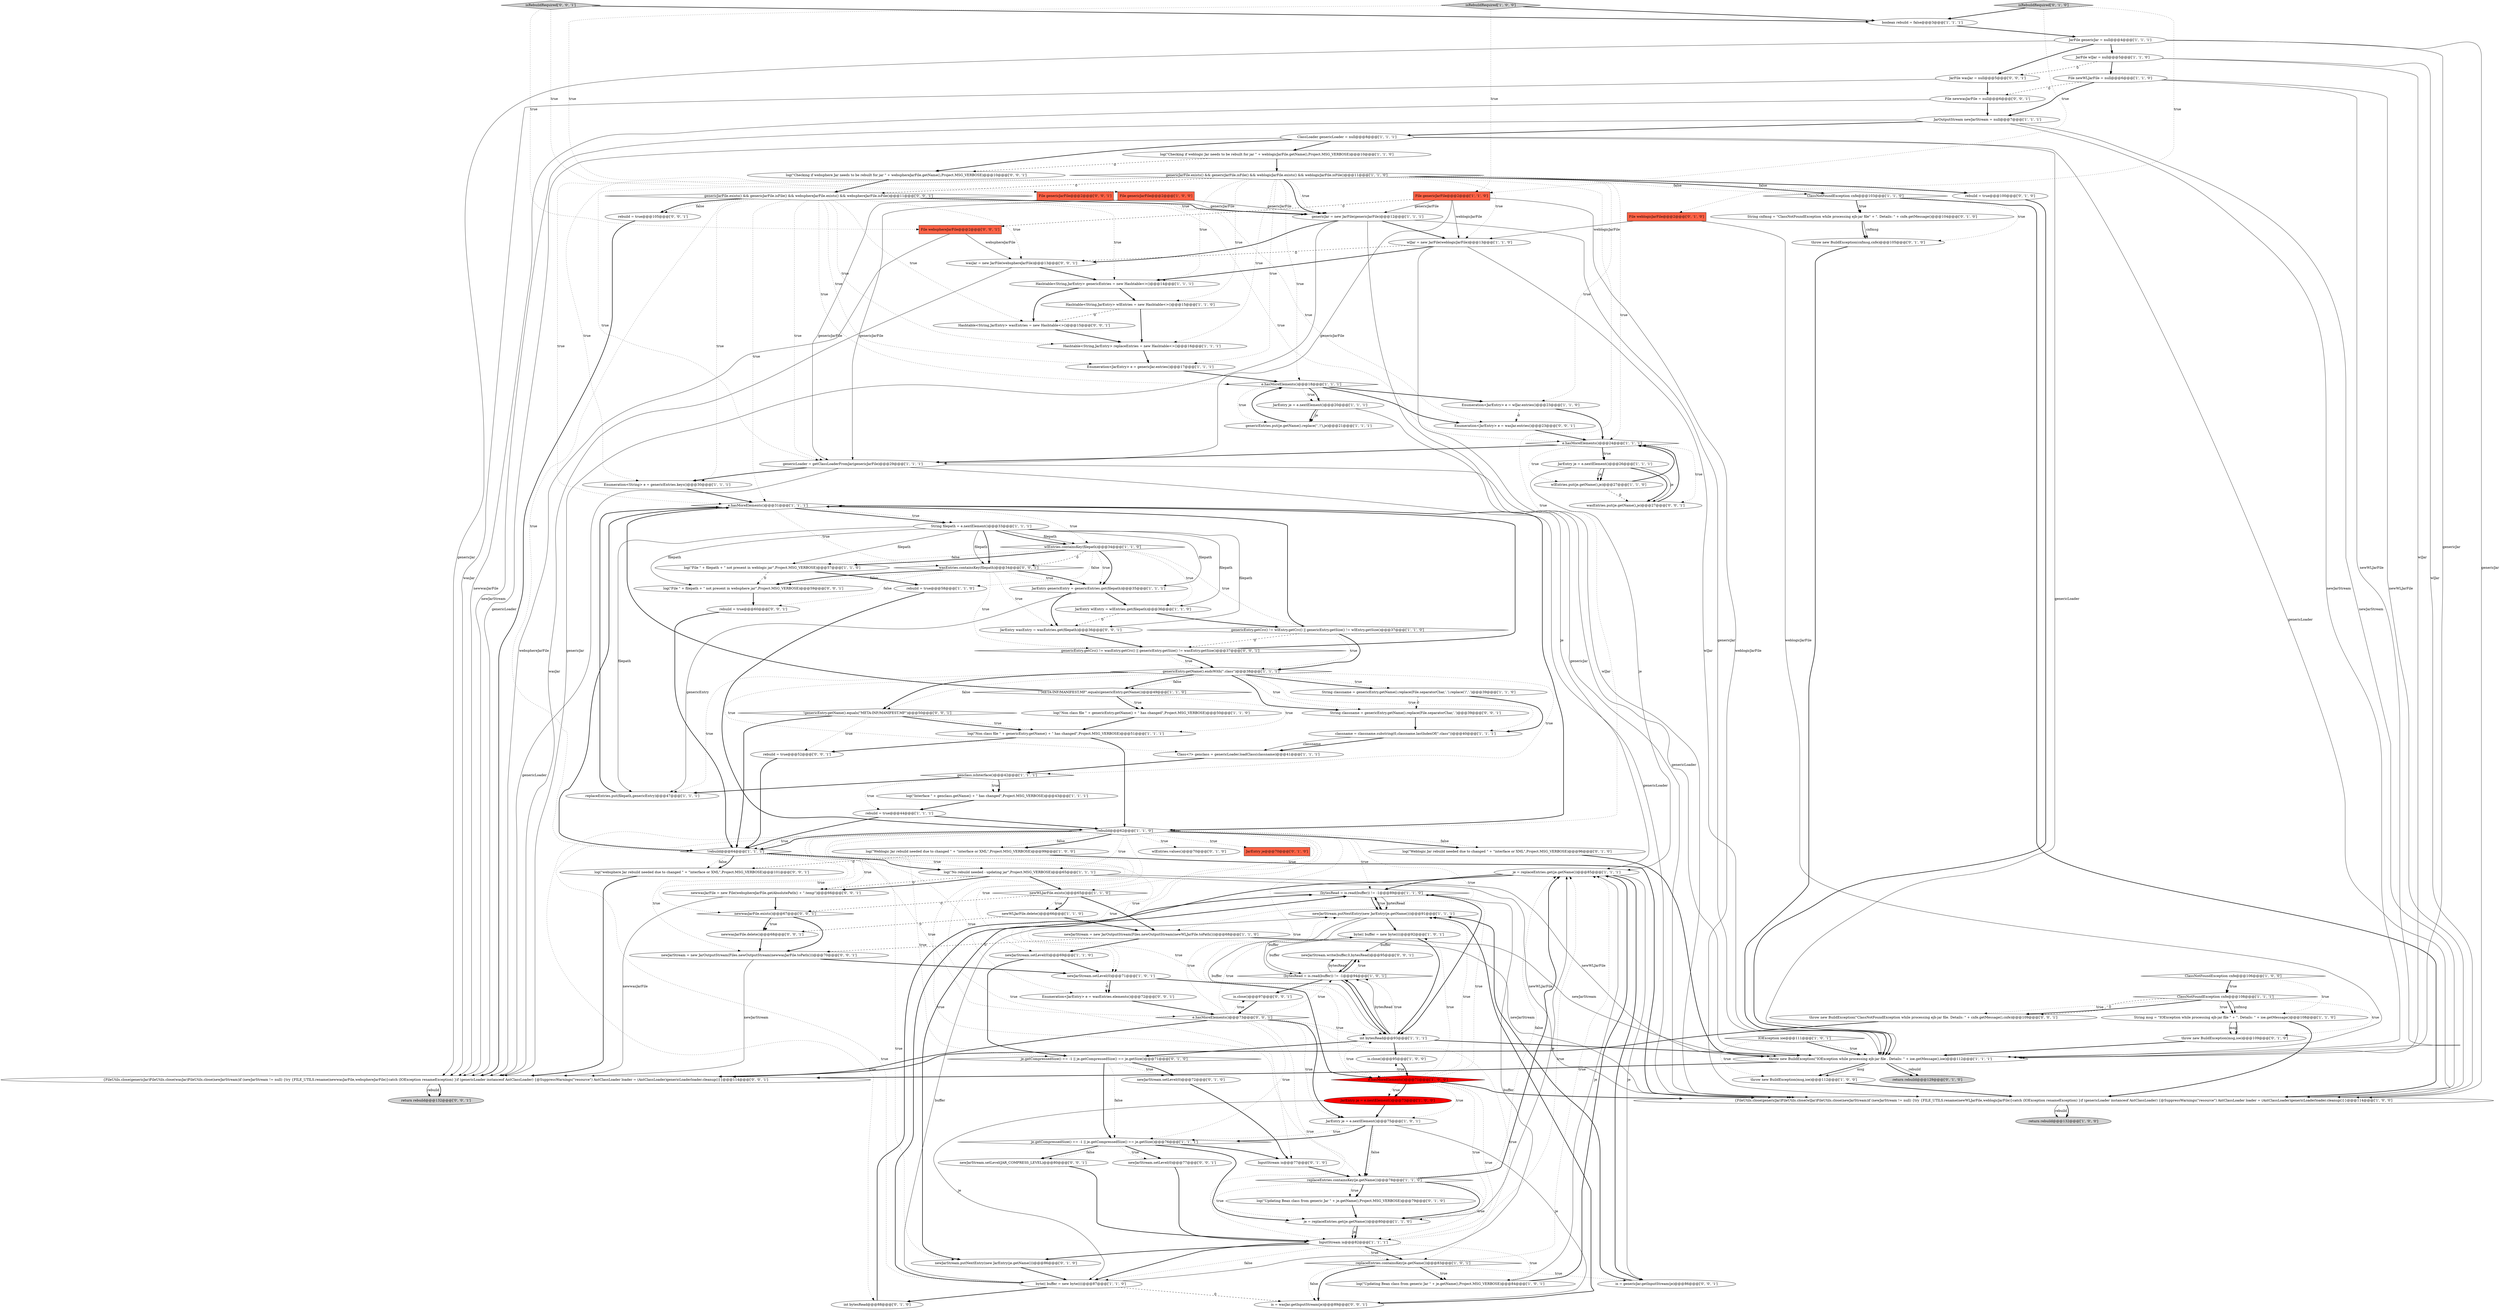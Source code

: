 digraph {
33 [style = filled, label = "Hashtable<String,JarEntry> replaceEntries = new Hashtable<>()@@@16@@@['1', '1', '1']", fillcolor = white, shape = ellipse image = "AAA0AAABBB1BBB"];
37 [style = filled, label = "is.close()@@@95@@@['1', '0', '0']", fillcolor = white, shape = ellipse image = "AAA0AAABBB1BBB"];
85 [style = filled, label = "je.getCompressedSize() == -1 || je.getCompressedSize() == je.getSize()@@@71@@@['0', '1', '0']", fillcolor = white, shape = diamond image = "AAA0AAABBB2BBB"];
128 [style = filled, label = "{FileUtils.close(genericJar)FileUtils.close(wasJar)FileUtils.close(newJarStream)if (newJarStream != null) {try {FILE_UTILS.rename(newwasJarFile,websphereJarFile)}catch (IOException renameException) }if (genericLoader instanceof AntClassLoader) {@SuppressWarnings(\"resource\") AntClassLoader loader = (AntClassLoader)genericLoaderloader.cleanup()}}@@@114@@@['0', '0', '1']", fillcolor = white, shape = ellipse image = "AAA0AAABBB3BBB"];
21 [style = filled, label = "Enumeration<JarEntry> e = genericJar.entries()@@@17@@@['1', '1', '1']", fillcolor = white, shape = ellipse image = "AAA0AAABBB1BBB"];
31 [style = filled, label = "InputStream is@@@82@@@['1', '1', '1']", fillcolor = white, shape = ellipse image = "AAA0AAABBB1BBB"];
105 [style = filled, label = "newJarStream = new JarOutputStream(Files.newOutputStream(newwasJarFile.toPath()))@@@70@@@['0', '0', '1']", fillcolor = white, shape = ellipse image = "AAA0AAABBB3BBB"];
61 [style = filled, label = "newWLJarFile.delete()@@@66@@@['1', '1', '0']", fillcolor = white, shape = ellipse image = "AAA0AAABBB1BBB"];
83 [style = filled, label = "wlEntries.values()@@@70@@@['0', '1', '0']", fillcolor = white, shape = ellipse image = "AAA0AAABBB2BBB"];
22 [style = filled, label = "String msg = \"IOException while processing ejb-jar file \" + \". Details: \" + ioe.getMessage()@@@108@@@['1', '1', '0']", fillcolor = white, shape = ellipse image = "AAA0AAABBB1BBB"];
53 [style = filled, label = "throw new BuildException(\"IOException while processing ejb-jar file . Details: \" + ioe.getMessage(),ioe)@@@112@@@['1', '1', '1']", fillcolor = white, shape = ellipse image = "AAA0AAABBB1BBB"];
116 [style = filled, label = "wasJar = new JarFile(websphereJarFile)@@@13@@@['0', '0', '1']", fillcolor = white, shape = ellipse image = "AAA0AAABBB3BBB"];
117 [style = filled, label = "isRebuildRequired['0', '0', '1']", fillcolor = lightgray, shape = diamond image = "AAA0AAABBB3BBB"];
30 [style = filled, label = "Class<?> genclass = genericLoader.loadClass(classname)@@@41@@@['1', '1', '1']", fillcolor = white, shape = ellipse image = "AAA0AAABBB1BBB"];
46 [style = filled, label = "genclass.isInterface()@@@42@@@['1', '1', '1']", fillcolor = white, shape = diamond image = "AAA0AAABBB1BBB"];
74 [style = filled, label = "replaceEntries.containsKey(je.getName())@@@83@@@['1', '0', '1']", fillcolor = white, shape = diamond image = "AAA0AAABBB1BBB"];
100 [style = filled, label = "e.hasMoreElements()@@@73@@@['0', '0', '1']", fillcolor = white, shape = diamond image = "AAA0AAABBB3BBB"];
126 [style = filled, label = "String classname = genericEntry.getName().replace(File.separatorChar,'.')@@@39@@@['0', '0', '1']", fillcolor = white, shape = ellipse image = "AAA0AAABBB3BBB"];
29 [style = filled, label = "JarEntry je = e.nextElement()@@@20@@@['1', '1', '1']", fillcolor = white, shape = ellipse image = "AAA0AAABBB1BBB"];
1 [style = filled, label = "je = replaceEntries.get(je.getName())@@@85@@@['1', '1', '1']", fillcolor = white, shape = ellipse image = "AAA0AAABBB1BBB"];
27 [style = filled, label = "rebuild = true@@@58@@@['1', '1', '0']", fillcolor = white, shape = ellipse image = "AAA0AAABBB1BBB"];
99 [style = filled, label = "newJarStream.write(buffer,0,bytesRead)@@@95@@@['0', '0', '1']", fillcolor = white, shape = ellipse image = "AAA0AAABBB3BBB"];
65 [style = filled, label = "File genericJarFile@@@2@@@['1', '0', '0']", fillcolor = tomato, shape = box image = "AAA0AAABBB1BBB"];
93 [style = filled, label = "return rebuild@@@129@@@['0', '1', '0']", fillcolor = lightgray, shape = ellipse image = "AAA0AAABBB2BBB"];
89 [style = filled, label = "String cnfmsg = \"ClassNotFoundException while processing ejb-jar file\" + \". Details: \" + cnfe.getMessage()@@@104@@@['0', '1', '0']", fillcolor = white, shape = ellipse image = "AAA0AAABBB2BBB"];
75 [style = filled, label = "File genericJarFile@@@2@@@['1', '1', '0']", fillcolor = tomato, shape = box image = "AAA0AAABBB1BBB"];
45 [style = filled, label = "byte(( buffer = new byte((((@@@87@@@['1', '1', '0']", fillcolor = white, shape = ellipse image = "AAA0AAABBB1BBB"];
68 [style = filled, label = "genericEntries.put(je.getName().replace('\','/'),je)@@@21@@@['1', '1', '1']", fillcolor = white, shape = ellipse image = "AAA0AAABBB1BBB"];
67 [style = filled, label = "newJarStream.putNextEntry(new JarEntry(je.getName()))@@@91@@@['1', '1', '1']", fillcolor = white, shape = ellipse image = "AAA0AAABBB1BBB"];
77 [style = filled, label = "JarEntry je = e.nextElement()@@@26@@@['1', '1', '1']", fillcolor = white, shape = ellipse image = "AAA0AAABBB1BBB"];
88 [style = filled, label = "throw new BuildException(cnfmsg,cnfe)@@@105@@@['0', '1', '0']", fillcolor = white, shape = ellipse image = "AAA0AAABBB2BBB"];
40 [style = filled, label = "!rebuild@@@64@@@['1', '1', '1']", fillcolor = white, shape = diamond image = "AAA0AAABBB1BBB"];
80 [style = filled, label = "int bytesRead@@@88@@@['0', '1', '0']", fillcolor = white, shape = ellipse image = "AAA0AAABBB2BBB"];
79 [style = filled, label = "log(\"Interface \" + genclass.getName() + \" has changed\",Project.MSG_VERBOSE)@@@43@@@['1', '1', '1']", fillcolor = white, shape = ellipse image = "AAA0AAABBB1BBB"];
0 [style = filled, label = "ClassNotFoundException cnfe@@@108@@@['1', '1', '1']", fillcolor = white, shape = diamond image = "AAA0AAABBB1BBB"];
14 [style = filled, label = "genericEntry.getName().endsWith(\".class\")@@@38@@@['1', '1', '1']", fillcolor = white, shape = diamond image = "AAA0AAABBB1BBB"];
69 [style = filled, label = "je.getCompressedSize() == -1 || je.getCompressedSize() == je.getSize()@@@76@@@['1', '1', '1']", fillcolor = white, shape = diamond image = "AAA0AAABBB1BBB"];
102 [style = filled, label = "!genericEntry.getName().equals(\"META-INF/MANIFEST.MF\")@@@50@@@['0', '0', '1']", fillcolor = white, shape = diamond image = "AAA0AAABBB3BBB"];
110 [style = filled, label = "rebuild = true@@@105@@@['0', '0', '1']", fillcolor = white, shape = ellipse image = "AAA0AAABBB3BBB"];
32 [style = filled, label = "ClassLoader genericLoader = null@@@8@@@['1', '1', '1']", fillcolor = white, shape = ellipse image = "AAA0AAABBB1BBB"];
35 [style = filled, label = "e.hasMoreElements()@@@24@@@['1', '1', '1']", fillcolor = white, shape = diamond image = "AAA0AAABBB1BBB"];
13 [style = filled, label = "IOException ioe@@@111@@@['1', '0', '1']", fillcolor = white, shape = diamond image = "AAA0AAABBB1BBB"];
91 [style = filled, label = "isRebuildRequired['0', '1', '0']", fillcolor = lightgray, shape = diamond image = "AAA0AAABBB2BBB"];
82 [style = filled, label = "rebuild = true@@@100@@@['0', '1', '0']", fillcolor = white, shape = ellipse image = "AAA0AAABBB2BBB"];
15 [style = filled, label = "Enumeration<JarEntry> e = wlJar.entries()@@@23@@@['1', '1', '0']", fillcolor = white, shape = ellipse image = "AAA0AAABBB1BBB"];
44 [style = filled, label = "!\"META-INF/MANIFEST.MF\".equals(genericEntry.getName())@@@49@@@['1', '1', '0']", fillcolor = white, shape = diamond image = "AAA0AAABBB1BBB"];
19 [style = filled, label = "byte(( buffer = new byte((((@@@92@@@['1', '0', '1']", fillcolor = white, shape = ellipse image = "AAA0AAABBB1BBB"];
62 [style = filled, label = "genericJarFile.exists() && genericJarFile.isFile() && weblogicJarFile.exists() && weblogicJarFile.isFile()@@@11@@@['1', '1', '0']", fillcolor = white, shape = diamond image = "AAA0AAABBB1BBB"];
86 [style = filled, label = "InputStream is@@@77@@@['0', '1', '0']", fillcolor = white, shape = ellipse image = "AAA0AAABBB2BBB"];
98 [style = filled, label = "newwasJarFile.exists()@@@67@@@['0', '0', '1']", fillcolor = white, shape = diamond image = "AAA0AAABBB3BBB"];
6 [style = filled, label = "genericEntry.getCrc() != wlEntry.getCrc() || genericEntry.getSize() != wlEntry.getSize()@@@37@@@['1', '1', '0']", fillcolor = white, shape = diamond image = "AAA0AAABBB1BBB"];
71 [style = filled, label = "JarEntry genericEntry = genericEntries.get(filepath)@@@35@@@['1', '1', '1']", fillcolor = white, shape = ellipse image = "AAA0AAABBB1BBB"];
87 [style = filled, label = "File weblogicJarFile@@@2@@@['0', '1', '0']", fillcolor = tomato, shape = box image = "AAA0AAABBB2BBB"];
34 [style = filled, label = "ClassNotFoundException cnfe@@@106@@@['1', '0', '0']", fillcolor = white, shape = diamond image = "AAA0AAABBB1BBB"];
97 [style = filled, label = "newwasJarFile = new File(websphereJarFile.getAbsolutePath() + \".temp\")@@@66@@@['0', '0', '1']", fillcolor = white, shape = ellipse image = "AAA0AAABBB3BBB"];
108 [style = filled, label = "Enumeration<JarEntry> e = wasJar.entries()@@@23@@@['0', '0', '1']", fillcolor = white, shape = ellipse image = "AAA0AAABBB3BBB"];
28 [style = filled, label = "wlEntries.containsKey(filepath)@@@34@@@['1', '1', '0']", fillcolor = white, shape = diamond image = "AAA0AAABBB1BBB"];
17 [style = filled, label = "JarEntry je = e.nextElement()@@@75@@@['1', '0', '1']", fillcolor = white, shape = ellipse image = "AAA0AAABBB1BBB"];
106 [style = filled, label = "is.close()@@@97@@@['0', '0', '1']", fillcolor = white, shape = ellipse image = "AAA0AAABBB3BBB"];
115 [style = filled, label = "newJarStream.setLevel(JAR_COMPRESS_LEVEL)@@@80@@@['0', '0', '1']", fillcolor = white, shape = ellipse image = "AAA0AAABBB3BBB"];
123 [style = filled, label = "log(\"websphere Jar rebuild needed due to changed \" + \"interface or XML\",Project.MSG_VERBOSE)@@@101@@@['0', '0', '1']", fillcolor = white, shape = ellipse image = "AAA0AAABBB3BBB"];
26 [style = filled, label = "genericJar = new JarFile(genericJarFile)@@@12@@@['1', '1', '1']", fillcolor = white, shape = ellipse image = "AAA0AAABBB1BBB"];
111 [style = filled, label = "wasEntries.containsKey(filepath)@@@34@@@['0', '0', '1']", fillcolor = white, shape = diamond image = "AAA0AAABBB3BBB"];
119 [style = filled, label = "is = wasJar.getInputStream(je)@@@89@@@['0', '0', '1']", fillcolor = white, shape = ellipse image = "AAA0AAABBB3BBB"];
121 [style = filled, label = "log(\"File \" + filepath + \" not present in websphere jar\",Project.MSG_VERBOSE)@@@59@@@['0', '0', '1']", fillcolor = white, shape = ellipse image = "AAA0AAABBB3BBB"];
59 [style = filled, label = "String filepath = e.nextElement()@@@33@@@['1', '1', '1']", fillcolor = white, shape = ellipse image = "AAA0AAABBB1BBB"];
41 [style = filled, label = "e.hasMoreElements()@@@18@@@['1', '1', '1']", fillcolor = white, shape = diamond image = "AAA0AAABBB1BBB"];
60 [style = filled, label = "log(\"No rebuild needed - updating jar\",Project.MSG_VERBOSE)@@@65@@@['1', '1', '1']", fillcolor = white, shape = ellipse image = "AAA0AAABBB1BBB"];
63 [style = filled, label = "classname = classname.substring(0,classname.lastIndexOf(\".class\"))@@@40@@@['1', '1', '1']", fillcolor = white, shape = ellipse image = "AAA0AAABBB1BBB"];
50 [style = filled, label = "newWLJarFile.exists()@@@65@@@['1', '1', '0']", fillcolor = white, shape = diamond image = "AAA0AAABBB1BBB"];
8 [style = filled, label = "JarFile wlJar = null@@@5@@@['1', '1', '0']", fillcolor = white, shape = ellipse image = "AAA0AAABBB1BBB"];
66 [style = filled, label = "!rebuild@@@62@@@['1', '1', '0']", fillcolor = white, shape = diamond image = "AAA0AAABBB1BBB"];
90 [style = filled, label = "log(\"Weblogic Jar rebuild needed due to changed \" + \"interface or XML\",Project.MSG_VERBOSE)@@@96@@@['0', '1', '0']", fillcolor = white, shape = ellipse image = "AAA0AAABBB2BBB"];
56 [style = filled, label = "wlEntries.put(je.getName(),je)@@@27@@@['1', '1', '0']", fillcolor = white, shape = ellipse image = "AAA0AAABBB1BBB"];
9 [style = filled, label = "throw new BuildException(msg,ioe)@@@112@@@['1', '0', '0']", fillcolor = white, shape = ellipse image = "AAA0AAABBB1BBB"];
94 [style = filled, label = "newJarStream.setLevel(0)@@@72@@@['0', '1', '0']", fillcolor = white, shape = ellipse image = "AAA0AAABBB2BBB"];
51 [style = filled, label = "String classname = genericEntry.getName().replace(File.separatorChar,'.').replace('/','.')@@@39@@@['1', '1', '0']", fillcolor = white, shape = ellipse image = "AAA0AAABBB1BBB"];
57 [style = filled, label = "je = replaceEntries.get(je.getName())@@@80@@@['1', '1', '0']", fillcolor = white, shape = ellipse image = "AAA0AAABBB1BBB"];
96 [style = filled, label = "throw new BuildException(\"ClassNotFoundException while processing ejb-jar file. Details: \" + cnfe.getMessage(),cnfe)@@@109@@@['0', '0', '1']", fillcolor = white, shape = ellipse image = "AAA0AAABBB3BBB"];
114 [style = filled, label = "rebuild = true@@@60@@@['0', '0', '1']", fillcolor = white, shape = ellipse image = "AAA0AAABBB3BBB"];
104 [style = filled, label = "return rebuild@@@132@@@['0', '0', '1']", fillcolor = lightgray, shape = ellipse image = "AAA0AAABBB3BBB"];
18 [style = filled, label = "log(\"Weblogic Jar rebuild needed due to changed \" + \"interface or XML\",Project.MSG_VERBOSE)@@@99@@@['1', '0', '0']", fillcolor = white, shape = ellipse image = "AAA0AAABBB1BBB"];
2 [style = filled, label = "Hashtable<String,JarEntry> wlEntries = new Hashtable<>()@@@15@@@['1', '1', '0']", fillcolor = white, shape = ellipse image = "AAA0AAABBB1BBB"];
84 [style = filled, label = "JarEntry je@@@70@@@['0', '1', '0']", fillcolor = tomato, shape = box image = "AAA0AAABBB2BBB"];
47 [style = filled, label = "newJarStream = new JarOutputStream(Files.newOutputStream(newWLJarFile.toPath()))@@@68@@@['1', '1', '0']", fillcolor = white, shape = ellipse image = "AAA0AAABBB1BBB"];
70 [style = filled, label = "replaceEntries.put(filepath,genericEntry)@@@47@@@['1', '1', '1']", fillcolor = white, shape = ellipse image = "AAA0AAABBB1BBB"];
72 [style = filled, label = "isRebuildRequired['1', '0', '0']", fillcolor = lightgray, shape = diamond image = "AAA0AAABBB1BBB"];
107 [style = filled, label = "genericEntry.getCrc() != wasEntry.getCrc() || genericEntry.getSize() != wasEntry.getSize()@@@37@@@['0', '0', '1']", fillcolor = white, shape = diamond image = "AAA0AAABBB3BBB"];
112 [style = filled, label = "File genericJarFile@@@2@@@['0', '0', '1']", fillcolor = tomato, shape = box image = "AAA0AAABBB3BBB"];
92 [style = filled, label = "throw new BuildException(msg,ioe)@@@109@@@['0', '1', '0']", fillcolor = white, shape = ellipse image = "AAA0AAABBB2BBB"];
49 [style = filled, label = "e.hasMoreElements()@@@31@@@['1', '1', '1']", fillcolor = white, shape = diamond image = "AAA0AAABBB1BBB"];
12 [style = filled, label = "log(\"Non class file \" + genericEntry.getName() + \" has changed\",Project.MSG_VERBOSE)@@@51@@@['1', '1', '1']", fillcolor = white, shape = ellipse image = "AAA0AAABBB1BBB"];
130 [style = filled, label = "JarEntry wasEntry = wasEntries.get(filepath)@@@36@@@['0', '0', '1']", fillcolor = white, shape = ellipse image = "AAA0AAABBB3BBB"];
38 [style = filled, label = "log(\"Checking if weblogic Jar needs to be rebuilt for jar \" + weblogicJarFile.getName(),Project.MSG_VERBOSE)@@@10@@@['1', '1', '0']", fillcolor = white, shape = ellipse image = "AAA0AAABBB1BBB"];
103 [style = filled, label = "rebuild = true@@@52@@@['0', '0', '1']", fillcolor = white, shape = ellipse image = "AAA0AAABBB3BBB"];
58 [style = filled, label = "boolean rebuild = false@@@3@@@['1', '1', '1']", fillcolor = white, shape = ellipse image = "AAA0AAABBB1BBB"];
3 [style = filled, label = "log(\"Non class file \" + genericEntry.getName() + \" has changed\",Project.MSG_VERBOSE)@@@50@@@['1', '1', '0']", fillcolor = white, shape = ellipse image = "AAA0AAABBB1BBB"];
76 [style = filled, label = "e.hasMoreElements()@@@71@@@['1', '0', '0']", fillcolor = red, shape = diamond image = "AAA1AAABBB1BBB"];
16 [style = filled, label = "(bytesRead = is.read(buffer)) != -1@@@89@@@['1', '1', '0']", fillcolor = white, shape = diamond image = "AAA0AAABBB1BBB"];
122 [style = filled, label = "File websphereJarFile@@@2@@@['0', '0', '1']", fillcolor = tomato, shape = box image = "AAA0AAABBB3BBB"];
24 [style = filled, label = "int bytesRead@@@93@@@['1', '1', '1']", fillcolor = white, shape = ellipse image = "AAA0AAABBB1BBB"];
39 [style = filled, label = "(bytesRead = is.read(buffer)) != -1@@@94@@@['1', '0', '1']", fillcolor = white, shape = diamond image = "AAA0AAABBB1BBB"];
81 [style = filled, label = "log(\"Updating Bean class from generic Jar \" + je.getName(),Project.MSG_VERBOSE)@@@79@@@['0', '1', '0']", fillcolor = white, shape = ellipse image = "AAA0AAABBB2BBB"];
129 [style = filled, label = "newJarStream.setLevel(0)@@@77@@@['0', '0', '1']", fillcolor = white, shape = ellipse image = "AAA0AAABBB3BBB"];
118 [style = filled, label = "JarFile wasJar = null@@@5@@@['0', '0', '1']", fillcolor = white, shape = ellipse image = "AAA0AAABBB3BBB"];
42 [style = filled, label = "log(\"Updating Bean class from generic Jar \" + je.getName(),Project.MSG_VERBOSE)@@@84@@@['1', '0', '1']", fillcolor = white, shape = ellipse image = "AAA0AAABBB1BBB"];
43 [style = filled, label = "Hashtable<String,JarEntry> genericEntries = new Hashtable<>()@@@14@@@['1', '1', '1']", fillcolor = white, shape = ellipse image = "AAA0AAABBB1BBB"];
109 [style = filled, label = "newwasJarFile.delete()@@@68@@@['0', '0', '1']", fillcolor = white, shape = ellipse image = "AAA0AAABBB3BBB"];
7 [style = filled, label = "ClassNotFoundException cnfe@@@103@@@['1', '1', '0']", fillcolor = white, shape = diamond image = "AAA0AAABBB1BBB"];
95 [style = filled, label = "newJarStream.putNextEntry(new JarEntry(je.getName()))@@@86@@@['0', '1', '0']", fillcolor = white, shape = ellipse image = "AAA0AAABBB2BBB"];
124 [style = filled, label = "genericJarFile.exists() && genericJarFile.isFile() && websphereJarFile.exists() && websphereJarFile.isFile()@@@11@@@['0', '0', '1']", fillcolor = white, shape = diamond image = "AAA0AAABBB3BBB"];
48 [style = filled, label = "JarOutputStream newJarStream = null@@@7@@@['1', '1', '1']", fillcolor = white, shape = ellipse image = "AAA0AAABBB1BBB"];
36 [style = filled, label = "newJarStream.setLevel(0)@@@69@@@['1', '1', '0']", fillcolor = white, shape = ellipse image = "AAA0AAABBB1BBB"];
113 [style = filled, label = "is = genericJar.getInputStream(je)@@@86@@@['0', '0', '1']", fillcolor = white, shape = ellipse image = "AAA0AAABBB3BBB"];
5 [style = filled, label = "genericLoader = getClassLoaderFromJar(genericJarFile)@@@29@@@['1', '1', '1']", fillcolor = white, shape = ellipse image = "AAA0AAABBB1BBB"];
120 [style = filled, label = "Enumeration<JarEntry> e = wasEntries.elements()@@@72@@@['0', '0', '1']", fillcolor = white, shape = ellipse image = "AAA0AAABBB3BBB"];
54 [style = filled, label = "newJarStream.setLevel(0)@@@71@@@['1', '0', '1']", fillcolor = white, shape = ellipse image = "AAA0AAABBB1BBB"];
11 [style = filled, label = "JarEntry wlEntry = wlEntries.get(filepath)@@@36@@@['1', '1', '0']", fillcolor = white, shape = ellipse image = "AAA0AAABBB1BBB"];
4 [style = filled, label = "return rebuild@@@132@@@['1', '0', '0']", fillcolor = lightgray, shape = ellipse image = "AAA0AAABBB1BBB"];
10 [style = filled, label = "Enumeration<String> e = genericEntries.keys()@@@30@@@['1', '1', '1']", fillcolor = white, shape = ellipse image = "AAA0AAABBB1BBB"];
52 [style = filled, label = "{FileUtils.close(genericJar)FileUtils.close(wlJar)FileUtils.close(newJarStream)if (newJarStream != null) {try {FILE_UTILS.rename(newWLJarFile,weblogicJarFile)}catch (IOException renameException) }if (genericLoader instanceof AntClassLoader) {@SuppressWarnings(\"resource\") AntClassLoader loader = (AntClassLoader)genericLoaderloader.cleanup()}}@@@114@@@['1', '0', '0']", fillcolor = white, shape = ellipse image = "AAA0AAABBB1BBB"];
55 [style = filled, label = "rebuild = true@@@44@@@['1', '1', '1']", fillcolor = white, shape = ellipse image = "AAA0AAABBB1BBB"];
23 [style = filled, label = "replaceEntries.containsKey(je.getName())@@@78@@@['1', '1', '0']", fillcolor = white, shape = diamond image = "AAA0AAABBB1BBB"];
64 [style = filled, label = "log(\"File \" + filepath + \" not present in weblogic jar\",Project.MSG_VERBOSE)@@@57@@@['1', '1', '0']", fillcolor = white, shape = ellipse image = "AAA0AAABBB1BBB"];
73 [style = filled, label = "JarEntry je = e.nextElement()@@@73@@@['1', '0', '0']", fillcolor = red, shape = ellipse image = "AAA1AAABBB1BBB"];
25 [style = filled, label = "wlJar = new JarFile(weblogicJarFile)@@@13@@@['1', '1', '0']", fillcolor = white, shape = ellipse image = "AAA0AAABBB1BBB"];
125 [style = filled, label = "File newwasJarFile = null@@@6@@@['0', '0', '1']", fillcolor = white, shape = ellipse image = "AAA0AAABBB3BBB"];
20 [style = filled, label = "JarFile genericJar = null@@@4@@@['1', '1', '1']", fillcolor = white, shape = ellipse image = "AAA0AAABBB1BBB"];
131 [style = filled, label = "wasEntries.put(je.getName(),je)@@@27@@@['0', '0', '1']", fillcolor = white, shape = ellipse image = "AAA0AAABBB3BBB"];
101 [style = filled, label = "log(\"Checking if websphere Jar needs to be rebuilt for jar \" + websphereJarFile.getName(),Project.MSG_VERBOSE)@@@10@@@['0', '0', '1']", fillcolor = white, shape = ellipse image = "AAA0AAABBB3BBB"];
127 [style = filled, label = "Hashtable<String,JarEntry> wasEntries = new Hashtable<>()@@@15@@@['0', '0', '1']", fillcolor = white, shape = ellipse image = "AAA0AAABBB3BBB"];
78 [style = filled, label = "File newWLJarFile = null@@@6@@@['1', '1', '0']", fillcolor = white, shape = ellipse image = "AAA0AAABBB1BBB"];
35->77 [style = bold, label=""];
71->11 [style = bold, label=""];
77->1 [style = solid, label="je"];
62->35 [style = dotted, label="true"];
53->93 [style = solid, label="rebuild"];
60->52 [style = solid, label="newWLJarFile"];
124->41 [style = dotted, label="true"];
54->120 [style = bold, label=""];
7->52 [style = bold, label=""];
23->57 [style = bold, label=""];
50->61 [style = dotted, label="true"];
20->118 [style = bold, label=""];
40->123 [style = dotted, label="false"];
31->42 [style = dotted, label="true"];
103->40 [style = bold, label=""];
41->29 [style = dotted, label="true"];
66->80 [style = dotted, label="true"];
124->33 [style = dotted, label="true"];
45->67 [style = solid, label="buffer"];
62->7 [style = bold, label=""];
59->111 [style = solid, label="filepath"];
30->46 [style = bold, label=""];
98->105 [style = bold, label=""];
42->1 [style = bold, label=""];
100->39 [style = dotted, label="true"];
124->108 [style = dotted, label="true"];
24->53 [style = bold, label=""];
16->67 [style = bold, label=""];
124->26 [style = bold, label=""];
62->15 [style = dotted, label="true"];
49->111 [style = dotted, label="true"];
66->54 [style = dotted, label="true"];
6->107 [style = dashed, label="0"];
28->64 [style = dotted, label="false"];
18->123 [style = dashed, label="0"];
25->53 [style = solid, label="wlJar"];
34->0 [style = bold, label=""];
100->17 [style = bold, label=""];
78->52 [style = solid, label="newWLJarFile"];
5->52 [style = solid, label="genericLoader"];
35->5 [style = bold, label=""];
74->42 [style = bold, label=""];
111->130 [style = dotted, label="true"];
80->16 [style = bold, label=""];
100->69 [style = dotted, label="true"];
14->102 [style = dotted, label="false"];
124->21 [style = dotted, label="true"];
125->48 [style = bold, label=""];
35->131 [style = dotted, label="true"];
29->68 [style = solid, label="je"];
65->26 [style = solid, label="genericJarFile"];
95->45 [style = bold, label=""];
10->49 [style = bold, label=""];
35->77 [style = dotted, label="true"];
59->71 [style = solid, label="filepath"];
2->127 [style = dashed, label="0"];
62->66 [style = dotted, label="true"];
47->53 [style = solid, label="newJarStream"];
76->19 [style = dotted, label="true"];
7->89 [style = dotted, label="true"];
62->33 [style = dotted, label="true"];
107->14 [style = bold, label=""];
101->124 [style = bold, label=""];
66->76 [style = dotted, label="true"];
34->0 [style = dotted, label="true"];
12->66 [style = bold, label=""];
8->78 [style = bold, label=""];
41->68 [style = dotted, label="true"];
112->5 [style = solid, label="genericJarFile"];
62->41 [style = dotted, label="true"];
24->85 [style = bold, label=""];
88->53 [style = bold, label=""];
28->71 [style = dotted, label="true"];
60->97 [style = dashed, label="0"];
112->26 [style = solid, label="genericJarFile"];
32->128 [style = solid, label="genericLoader"];
62->7 [style = dotted, label="false"];
66->36 [style = dotted, label="true"];
76->24 [style = dotted, label="true"];
26->116 [style = bold, label=""];
62->49 [style = dotted, label="true"];
40->97 [style = dotted, label="true"];
100->74 [style = dotted, label="true"];
75->52 [style = solid, label="weblogicJarFile"];
60->53 [style = solid, label="newWLJarFile"];
62->21 [style = dotted, label="true"];
63->30 [style = bold, label=""];
59->64 [style = solid, label="filepath"];
124->49 [style = dotted, label="true"];
65->5 [style = solid, label="genericJarFile"];
61->47 [style = bold, label=""];
114->40 [style = bold, label=""];
1->113 [style = solid, label="je"];
62->10 [style = dotted, label="true"];
23->1 [style = bold, label=""];
107->49 [style = bold, label=""];
27->66 [style = bold, label=""];
36->54 [style = bold, label=""];
22->92 [style = solid, label="msg"];
23->31 [style = dotted, label="true"];
31->45 [style = bold, label=""];
64->121 [style = dashed, label="0"];
16->67 [style = dotted, label="true"];
66->40 [style = dotted, label="true"];
49->59 [style = bold, label=""];
62->43 [style = dotted, label="true"];
78->125 [style = dashed, label="0"];
32->52 [style = solid, label="genericLoader"];
77->131 [style = bold, label=""];
72->75 [style = dotted, label="true"];
11->130 [style = dashed, label="0"];
62->124 [style = dashed, label="0"];
76->52 [style = bold, label=""];
25->43 [style = bold, label=""];
60->50 [style = bold, label=""];
126->63 [style = bold, label=""];
44->12 [style = dotted, label="true"];
31->74 [style = bold, label=""];
14->51 [style = dotted, label="true"];
48->53 [style = solid, label="newJarStream"];
124->10 [style = dotted, label="true"];
28->6 [style = dotted, label="true"];
111->121 [style = dotted, label="false"];
100->24 [style = dotted, label="true"];
58->20 [style = bold, label=""];
129->31 [style = bold, label=""];
38->62 [style = bold, label=""];
75->5 [style = solid, label="genericJarFile"];
59->111 [style = bold, label=""];
102->12 [style = bold, label=""];
82->53 [style = bold, label=""];
89->88 [style = solid, label="cnfmsg"];
40->123 [style = bold, label=""];
20->53 [style = solid, label="genericJar"];
49->40 [style = bold, label=""];
98->109 [style = dotted, label="true"];
44->3 [style = dotted, label="true"];
14->126 [style = bold, label=""];
13->9 [style = dotted, label="true"];
90->53 [style = bold, label=""];
67->16 [style = bold, label=""];
124->110 [style = bold, label=""];
75->122 [style = dashed, label="0"];
21->41 [style = bold, label=""];
44->49 [style = bold, label=""];
8->118 [style = dashed, label="0"];
34->22 [style = dotted, label="true"];
59->121 [style = solid, label="filepath"];
12->103 [style = bold, label=""];
1->16 [style = bold, label=""];
111->107 [style = dotted, label="true"];
49->59 [style = dotted, label="true"];
100->31 [style = dotted, label="true"];
118->128 [style = solid, label="wasJar"];
62->26 [style = bold, label=""];
16->24 [style = bold, label=""];
66->18 [style = dotted, label="false"];
24->39 [style = dotted, label="true"];
66->45 [style = dotted, label="true"];
5->128 [style = solid, label="genericLoader"];
52->4 [style = bold, label=""];
120->100 [style = bold, label=""];
125->128 [style = solid, label="newwasJarFile"];
40->54 [style = dotted, label="true"];
46->70 [style = bold, label=""];
91->87 [style = dotted, label="true"];
14->30 [style = dotted, label="true"];
96->128 [style = bold, label=""];
66->86 [style = dotted, label="true"];
49->28 [style = dotted, label="true"];
31->1 [style = dotted, label="true"];
106->100 [style = bold, label=""];
24->39 [style = solid, label="bytesRead"];
116->128 [style = solid, label="wasJar"];
7->89 [style = bold, label=""];
57->31 [style = solid, label="je"];
102->40 [style = bold, label=""];
50->61 [style = bold, label=""];
53->9 [style = bold, label=""];
18->52 [style = bold, label=""];
20->128 [style = solid, label="genericJar"];
32->101 [style = bold, label=""];
105->54 [style = bold, label=""];
124->26 [style = dotted, label="true"];
100->17 [style = dotted, label="true"];
70->49 [style = bold, label=""];
42->1 [style = solid, label="je"];
66->95 [style = dotted, label="true"];
60->97 [style = bold, label=""];
100->19 [style = dotted, label="true"];
102->12 [style = dotted, label="true"];
13->53 [style = bold, label=""];
66->50 [style = dotted, label="true"];
41->29 [style = bold, label=""];
22->52 [style = bold, label=""];
69->57 [style = bold, label=""];
14->51 [style = bold, label=""];
39->99 [style = bold, label=""];
40->60 [style = dotted, label="true"];
40->100 [style = dotted, label="true"];
100->106 [style = dotted, label="true"];
61->109 [style = dashed, label="0"];
66->47 [style = dotted, label="true"];
38->101 [style = dashed, label="0"];
123->128 [style = bold, label=""];
32->38 [style = bold, label=""];
14->46 [style = dotted, label="true"];
26->128 [style = solid, label="genericJar"];
50->47 [style = bold, label=""];
28->27 [style = dotted, label="false"];
77->56 [style = solid, label="je"];
66->90 [style = dotted, label="false"];
23->81 [style = bold, label=""];
28->11 [style = dotted, label="true"];
8->52 [style = solid, label="wlJar"];
85->69 [style = bold, label=""];
46->55 [style = dotted, label="true"];
41->15 [style = bold, label=""];
113->67 [style = bold, label=""];
0->96 [style = bold, label=""];
111->121 [style = bold, label=""];
24->39 [style = bold, label=""];
14->102 [style = bold, label=""];
25->116 [style = dashed, label="0"];
121->114 [style = bold, label=""];
124->40 [style = dotted, label="true"];
47->105 [style = dashed, label="0"];
97->128 [style = solid, label="newwasJarFile"];
66->85 [style = dotted, label="true"];
40->98 [style = dotted, label="true"];
124->5 [style = dotted, label="true"];
77->131 [style = solid, label="je"];
76->31 [style = dotted, label="true"];
85->69 [style = dotted, label="false"];
9->52 [style = bold, label=""];
66->83 [style = dotted, label="true"];
131->35 [style = bold, label=""];
76->67 [style = dotted, label="true"];
75->25 [style = solid, label="weblogicJarFile"];
5->10 [style = bold, label=""];
45->16 [style = solid, label="buffer"];
19->99 [style = solid, label="buffer"];
62->82 [style = bold, label=""];
44->3 [style = bold, label=""];
0->22 [style = solid, label="cnfmsg"];
6->49 [style = bold, label=""];
17->119 [style = solid, label="je"];
67->24 [style = solid, label="buffer"];
59->28 [style = solid, label="filepath"];
127->33 [style = bold, label=""];
29->1 [style = solid, label="je"];
53->128 [style = bold, label=""];
91->75 [style = dotted, label="true"];
14->126 [style = dotted, label="true"];
15->35 [style = bold, label=""];
0->96 [style = dotted, label="true"];
0->96 [style = dashed, label="0"];
48->128 [style = solid, label="newJarStream"];
20->8 [style = bold, label=""];
6->14 [style = dotted, label="true"];
15->108 [style = dashed, label="0"];
67->39 [style = solid, label="buffer"];
16->67 [style = solid, label="bytesRead"];
76->37 [style = dotted, label="true"];
36->85 [style = bold, label=""];
115->31 [style = bold, label=""];
56->131 [style = dashed, label="0"];
48->32 [style = bold, label=""];
2->33 [style = bold, label=""];
122->128 [style = solid, label="websphereJarFile"];
59->28 [style = bold, label=""];
17->23 [style = dotted, label="false"];
74->42 [style = dotted, label="true"];
124->116 [style = dotted, label="true"];
47->36 [style = bold, label=""];
55->66 [style = bold, label=""];
37->76 [style = bold, label=""];
94->86 [style = bold, label=""];
111->114 [style = dotted, label="false"];
45->119 [style = dashed, label="0"];
66->60 [style = dotted, label="true"];
118->125 [style = bold, label=""];
31->95 [style = bold, label=""];
57->1 [style = solid, label="je"];
76->73 [style = dotted, label="true"];
31->74 [style = dotted, label="true"];
59->70 [style = solid, label="filepath"];
26->53 [style = solid, label="genericJar"];
59->11 [style = solid, label="filepath"];
13->53 [style = dotted, label="true"];
45->16 [style = bold, label=""];
43->2 [style = bold, label=""];
23->1 [style = dotted, label="false"];
3->12 [style = bold, label=""];
62->5 [style = dotted, label="true"];
66->24 [style = dotted, label="true"];
28->111 [style = dashed, label="0"];
109->105 [style = bold, label=""];
20->52 [style = solid, label="genericJar"];
110->128 [style = bold, label=""];
43->127 [style = bold, label=""];
100->128 [style = bold, label=""];
119->67 [style = bold, label=""];
22->92 [style = bold, label=""];
59->130 [style = solid, label="filepath"];
76->57 [style = dotted, label="true"];
102->103 [style = dotted, label="true"];
1->95 [style = bold, label=""];
124->43 [style = dotted, label="true"];
111->71 [style = bold, label=""];
62->82 [style = dotted, label="false"];
45->80 [style = bold, label=""];
46->79 [style = dotted, label="true"];
47->52 [style = solid, label="newJarStream"];
74->119 [style = bold, label=""];
71->70 [style = solid, label="genericEntry"];
5->53 [style = solid, label="genericLoader"];
66->84 [style = dotted, label="true"];
6->14 [style = bold, label=""];
40->105 [style = dotted, label="true"];
49->66 [style = bold, label=""];
51->126 [style = dashed, label="0"];
66->18 [style = bold, label=""];
85->94 [style = bold, label=""];
75->26 [style = solid, label="genericJarFile"];
76->16 [style = dotted, label="true"];
32->53 [style = solid, label="genericLoader"];
14->44 [style = dotted, label="false"];
50->98 [style = dashed, label="0"];
33->21 [style = bold, label=""];
40->60 [style = bold, label=""];
69->86 [style = bold, label=""];
66->90 [style = bold, label=""];
122->116 [style = solid, label="websphereJarFile"];
87->25 [style = solid, label="weblogicJarFile"];
14->70 [style = dotted, label="true"];
39->99 [style = dotted, label="true"];
57->31 [style = bold, label=""];
54->120 [style = dashed, label="0"];
39->106 [style = bold, label=""];
26->52 [style = solid, label="genericJar"];
62->26 [style = dotted, label="true"];
128->104 [style = bold, label=""];
55->40 [style = bold, label=""];
39->99 [style = solid, label="bytesRead"];
39->24 [style = bold, label=""];
117->58 [style = bold, label=""];
74->119 [style = dotted, label="false"];
92->53 [style = bold, label=""];
19->24 [style = bold, label=""];
76->17 [style = dotted, label="true"];
54->76 [style = bold, label=""];
76->73 [style = bold, label=""];
73->45 [style = solid, label="je"];
41->108 [style = bold, label=""];
69->129 [style = bold, label=""];
17->69 [style = bold, label=""];
74->1 [style = dotted, label="true"];
63->30 [style = solid, label="classname"];
97->98 [style = bold, label=""];
53->93 [style = bold, label=""];
53->9 [style = solid, label="msg"];
67->19 [style = bold, label=""];
64->27 [style = bold, label=""];
23->57 [style = dotted, label="true"];
62->25 [style = dotted, label="true"];
25->52 [style = solid, label="wlJar"];
52->4 [style = solid, label="rebuild"];
8->53 [style = solid, label="wlJar"];
124->35 [style = dotted, label="true"];
73->17 [style = bold, label=""];
91->58 [style = bold, label=""];
71->130 [style = bold, label=""];
128->104 [style = solid, label="rebuild"];
78->48 [style = bold, label=""];
81->57 [style = bold, label=""];
130->107 [style = bold, label=""];
86->23 [style = bold, label=""];
1->113 [style = bold, label=""];
69->129 [style = dotted, label="true"];
74->113 [style = dotted, label="true"];
99->39 [style = bold, label=""];
51->63 [style = bold, label=""];
69->115 [style = bold, label=""];
79->55 [style = bold, label=""];
17->69 [style = dotted, label="true"];
23->81 [style = dotted, label="true"];
62->2 [style = dotted, label="true"];
124->127 [style = dotted, label="true"];
85->94 [style = dotted, label="true"];
72->65 [style = dotted, label="true"];
17->23 [style = bold, label=""];
56->35 [style = bold, label=""];
48->52 [style = solid, label="newJarStream"];
29->68 [style = bold, label=""];
87->53 [style = solid, label="weblogicJarFile"];
46->79 [style = bold, label=""];
28->64 [style = bold, label=""];
0->92 [style = dotted, label="true"];
66->16 [style = dotted, label="true"];
78->53 [style = solid, label="newWLJarFile"];
105->128 [style = solid, label="newJarStream"];
107->14 [style = dotted, label="true"];
117->112 [style = dotted, label="true"];
117->122 [style = dotted, label="true"];
14->63 [style = dotted, label="true"];
66->23 [style = dotted, label="true"];
98->109 [style = bold, label=""];
66->40 [style = bold, label=""];
26->25 [style = bold, label=""];
11->6 [style = bold, label=""];
111->71 [style = dotted, label="true"];
19->39 [style = solid, label="buffer"];
14->44 [style = bold, label=""];
0->22 [style = dotted, label="true"];
31->45 [style = dotted, label="false"];
7->88 [style = dotted, label="true"];
69->115 [style = dotted, label="false"];
108->35 [style = bold, label=""];
72->58 [style = bold, label=""];
0->22 [style = bold, label=""];
28->71 [style = bold, label=""];
24->37 [style = bold, label=""];
124->110 [style = dotted, label="false"];
100->67 [style = dotted, label="true"];
68->41 [style = bold, label=""];
89->88 [style = bold, label=""];
116->43 [style = bold, label=""];
35->56 [style = dotted, label="true"];
40->120 [style = dotted, label="true"];
77->56 [style = bold, label=""];
}
